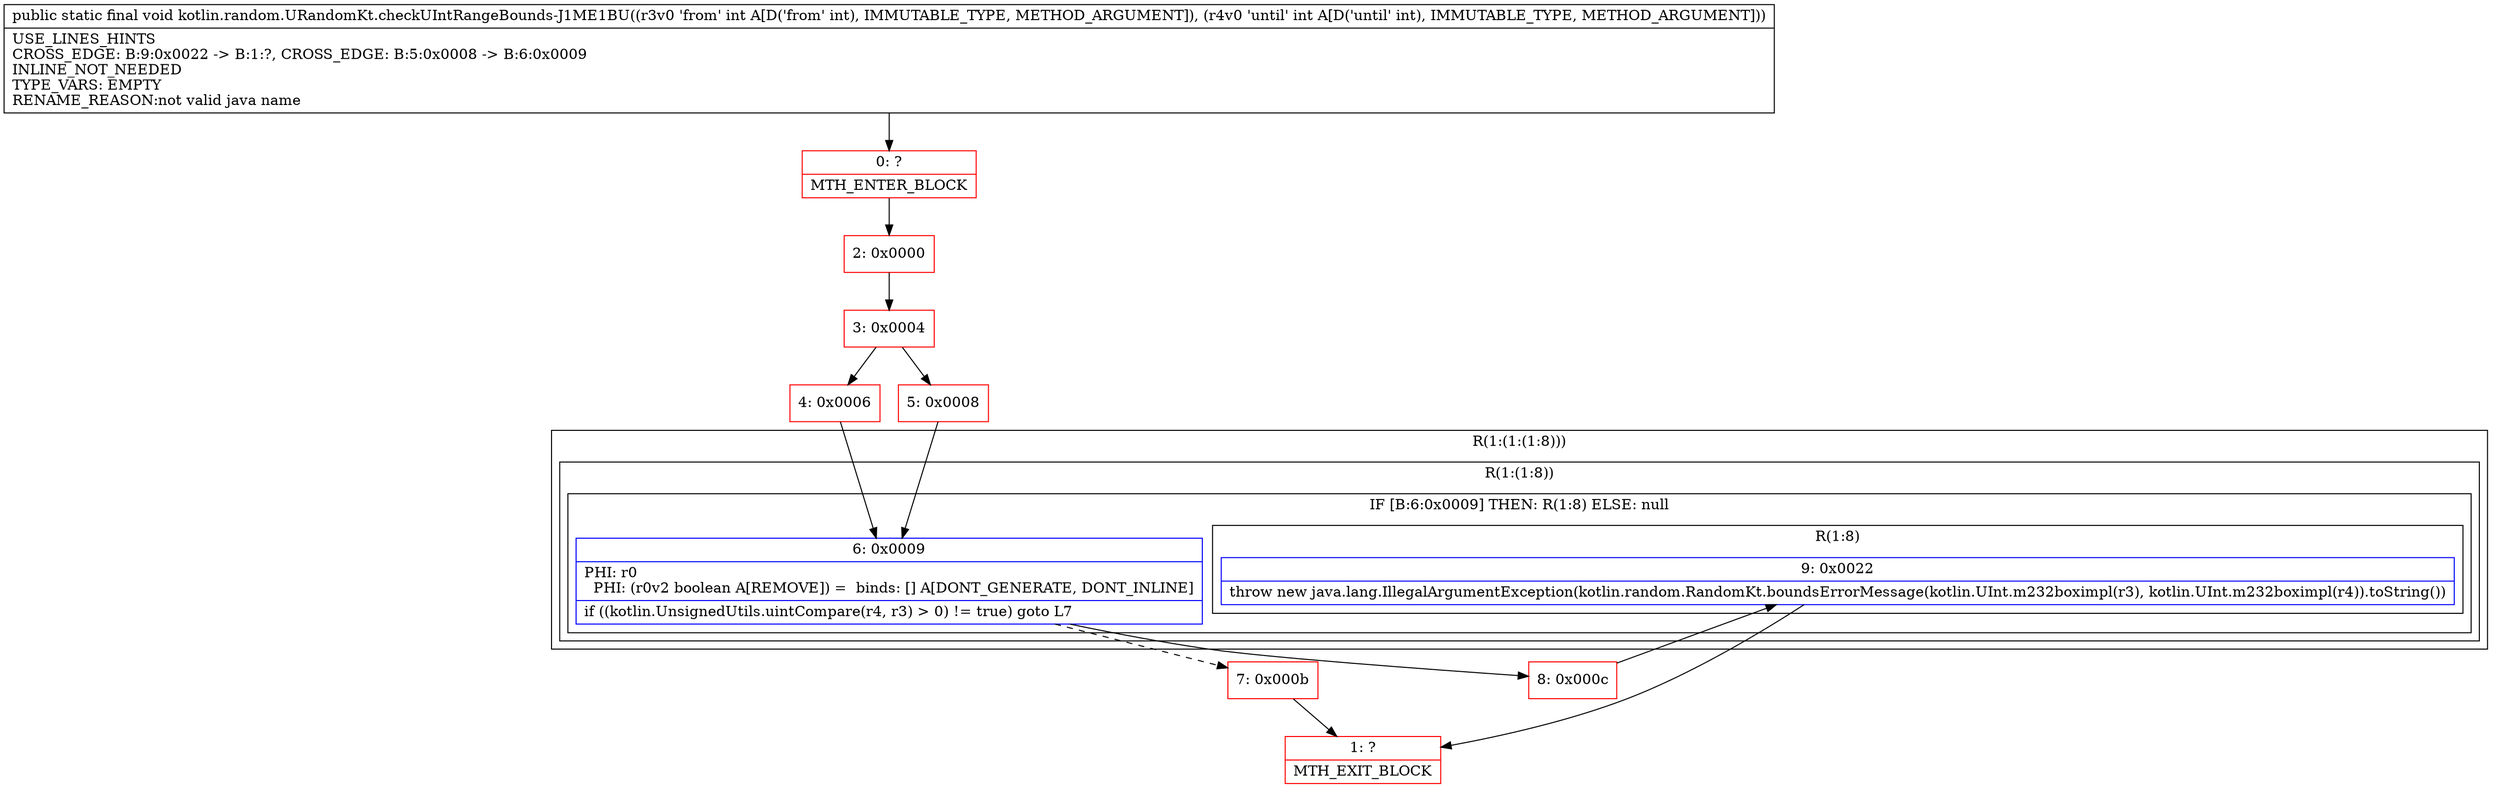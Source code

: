 digraph "CFG forkotlin.random.URandomKt.checkUIntRangeBounds\-J1ME1BU(II)V" {
subgraph cluster_Region_2002750814 {
label = "R(1:(1:(1:8)))";
node [shape=record,color=blue];
subgraph cluster_Region_1018307166 {
label = "R(1:(1:8))";
node [shape=record,color=blue];
subgraph cluster_IfRegion_1171770983 {
label = "IF [B:6:0x0009] THEN: R(1:8) ELSE: null";
node [shape=record,color=blue];
Node_6 [shape=record,label="{6\:\ 0x0009|PHI: r0 \l  PHI: (r0v2 boolean A[REMOVE]) =  binds: [] A[DONT_GENERATE, DONT_INLINE]\l|if ((kotlin.UnsignedUtils.uintCompare(r4, r3) \> 0) != true) goto L7\l}"];
subgraph cluster_Region_363957760 {
label = "R(1:8)";
node [shape=record,color=blue];
Node_9 [shape=record,label="{9\:\ 0x0022|throw new java.lang.IllegalArgumentException(kotlin.random.RandomKt.boundsErrorMessage(kotlin.UInt.m232boximpl(r3), kotlin.UInt.m232boximpl(r4)).toString())\l}"];
}
}
}
}
Node_0 [shape=record,color=red,label="{0\:\ ?|MTH_ENTER_BLOCK\l}"];
Node_2 [shape=record,color=red,label="{2\:\ 0x0000}"];
Node_3 [shape=record,color=red,label="{3\:\ 0x0004}"];
Node_4 [shape=record,color=red,label="{4\:\ 0x0006}"];
Node_7 [shape=record,color=red,label="{7\:\ 0x000b}"];
Node_1 [shape=record,color=red,label="{1\:\ ?|MTH_EXIT_BLOCK\l}"];
Node_8 [shape=record,color=red,label="{8\:\ 0x000c}"];
Node_5 [shape=record,color=red,label="{5\:\ 0x0008}"];
MethodNode[shape=record,label="{public static final void kotlin.random.URandomKt.checkUIntRangeBounds\-J1ME1BU((r3v0 'from' int A[D('from' int), IMMUTABLE_TYPE, METHOD_ARGUMENT]), (r4v0 'until' int A[D('until' int), IMMUTABLE_TYPE, METHOD_ARGUMENT]))  | USE_LINES_HINTS\lCROSS_EDGE: B:9:0x0022 \-\> B:1:?, CROSS_EDGE: B:5:0x0008 \-\> B:6:0x0009\lINLINE_NOT_NEEDED\lTYPE_VARS: EMPTY\lRENAME_REASON:not valid java name\l}"];
MethodNode -> Node_0;Node_6 -> Node_7[style=dashed];
Node_6 -> Node_8;
Node_9 -> Node_1;
Node_0 -> Node_2;
Node_2 -> Node_3;
Node_3 -> Node_4;
Node_3 -> Node_5;
Node_4 -> Node_6;
Node_7 -> Node_1;
Node_8 -> Node_9;
Node_5 -> Node_6;
}

